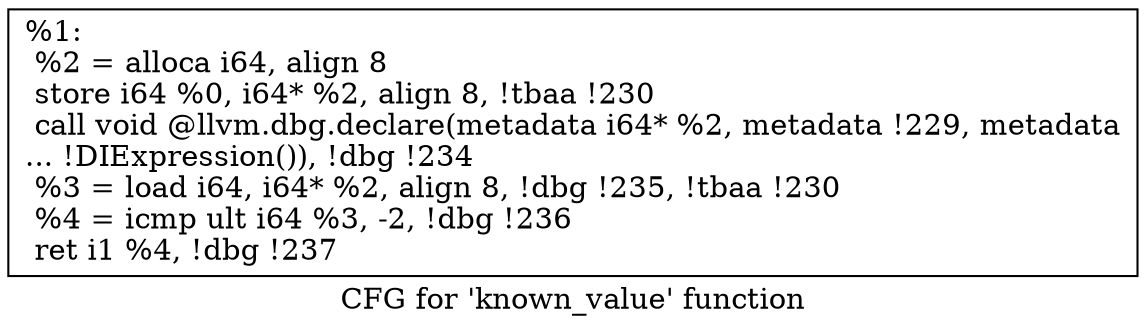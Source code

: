 digraph "CFG for 'known_value' function" {
	label="CFG for 'known_value' function";

	Node0xd32040 [shape=record,label="{%1:\l  %2 = alloca i64, align 8\l  store i64 %0, i64* %2, align 8, !tbaa !230\l  call void @llvm.dbg.declare(metadata i64* %2, metadata !229, metadata\l... !DIExpression()), !dbg !234\l  %3 = load i64, i64* %2, align 8, !dbg !235, !tbaa !230\l  %4 = icmp ult i64 %3, -2, !dbg !236\l  ret i1 %4, !dbg !237\l}"];
}
